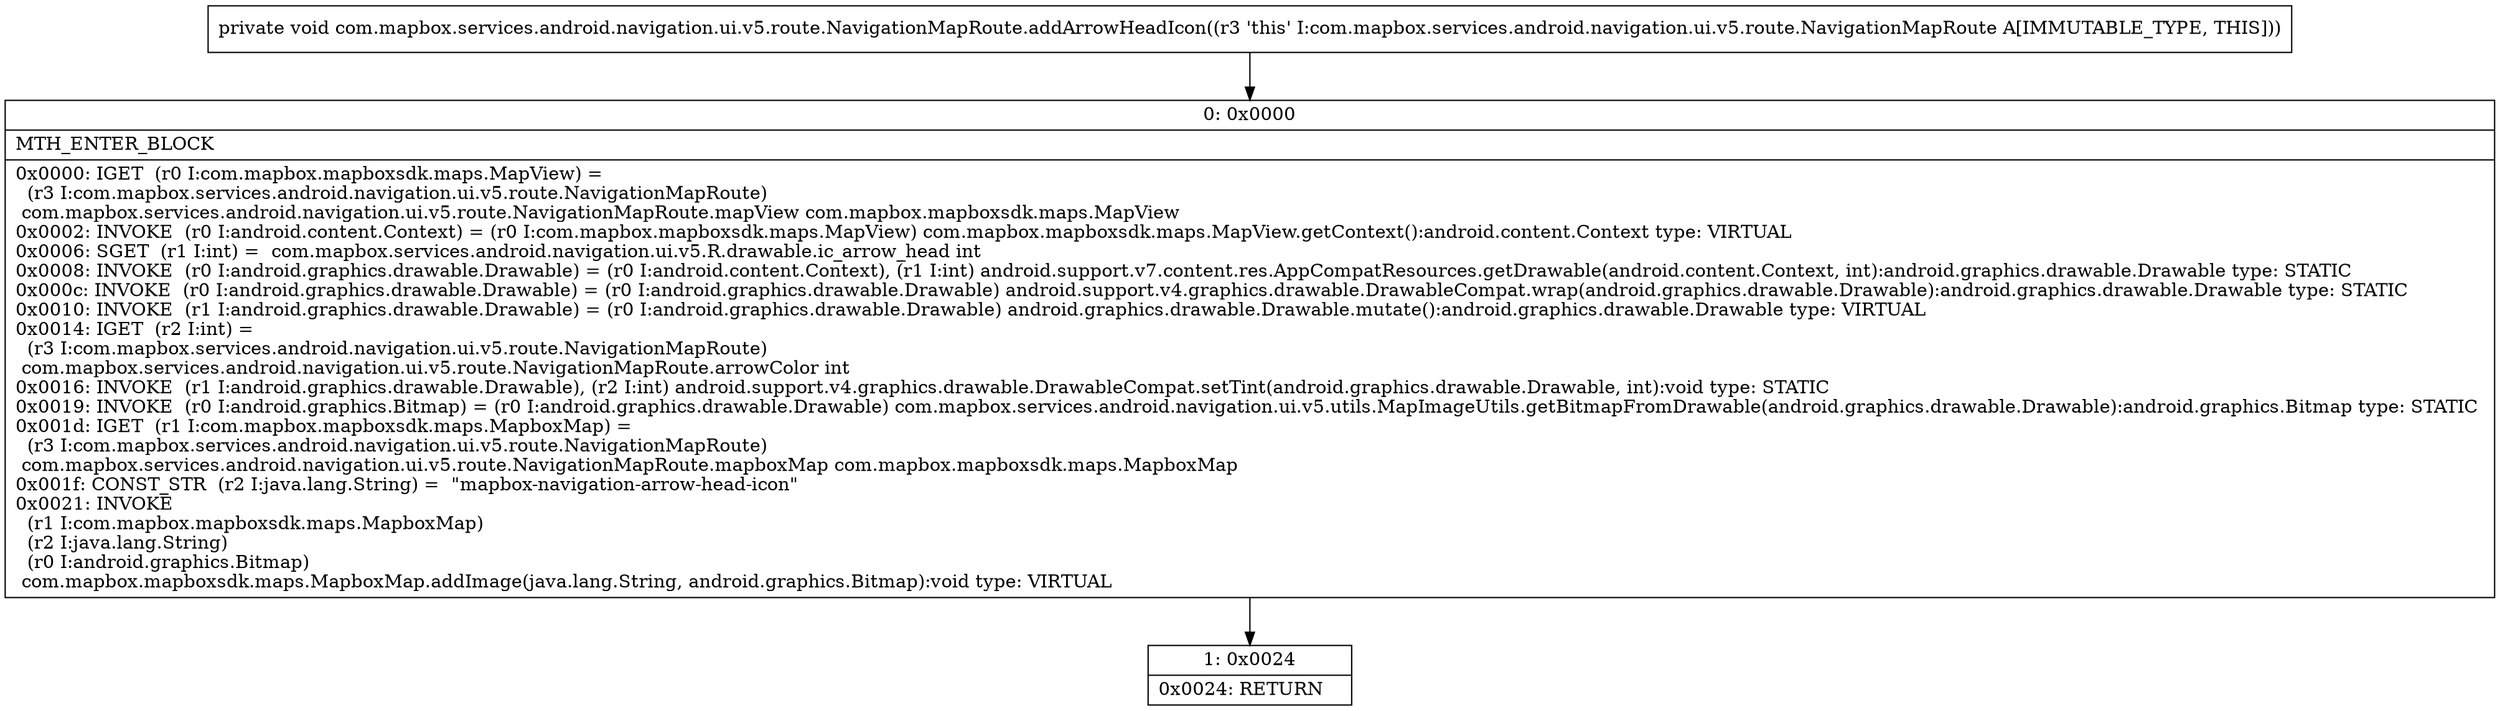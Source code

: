 digraph "CFG forcom.mapbox.services.android.navigation.ui.v5.route.NavigationMapRoute.addArrowHeadIcon()V" {
Node_0 [shape=record,label="{0\:\ 0x0000|MTH_ENTER_BLOCK\l|0x0000: IGET  (r0 I:com.mapbox.mapboxsdk.maps.MapView) = \l  (r3 I:com.mapbox.services.android.navigation.ui.v5.route.NavigationMapRoute)\l com.mapbox.services.android.navigation.ui.v5.route.NavigationMapRoute.mapView com.mapbox.mapboxsdk.maps.MapView \l0x0002: INVOKE  (r0 I:android.content.Context) = (r0 I:com.mapbox.mapboxsdk.maps.MapView) com.mapbox.mapboxsdk.maps.MapView.getContext():android.content.Context type: VIRTUAL \l0x0006: SGET  (r1 I:int) =  com.mapbox.services.android.navigation.ui.v5.R.drawable.ic_arrow_head int \l0x0008: INVOKE  (r0 I:android.graphics.drawable.Drawable) = (r0 I:android.content.Context), (r1 I:int) android.support.v7.content.res.AppCompatResources.getDrawable(android.content.Context, int):android.graphics.drawable.Drawable type: STATIC \l0x000c: INVOKE  (r0 I:android.graphics.drawable.Drawable) = (r0 I:android.graphics.drawable.Drawable) android.support.v4.graphics.drawable.DrawableCompat.wrap(android.graphics.drawable.Drawable):android.graphics.drawable.Drawable type: STATIC \l0x0010: INVOKE  (r1 I:android.graphics.drawable.Drawable) = (r0 I:android.graphics.drawable.Drawable) android.graphics.drawable.Drawable.mutate():android.graphics.drawable.Drawable type: VIRTUAL \l0x0014: IGET  (r2 I:int) = \l  (r3 I:com.mapbox.services.android.navigation.ui.v5.route.NavigationMapRoute)\l com.mapbox.services.android.navigation.ui.v5.route.NavigationMapRoute.arrowColor int \l0x0016: INVOKE  (r1 I:android.graphics.drawable.Drawable), (r2 I:int) android.support.v4.graphics.drawable.DrawableCompat.setTint(android.graphics.drawable.Drawable, int):void type: STATIC \l0x0019: INVOKE  (r0 I:android.graphics.Bitmap) = (r0 I:android.graphics.drawable.Drawable) com.mapbox.services.android.navigation.ui.v5.utils.MapImageUtils.getBitmapFromDrawable(android.graphics.drawable.Drawable):android.graphics.Bitmap type: STATIC \l0x001d: IGET  (r1 I:com.mapbox.mapboxsdk.maps.MapboxMap) = \l  (r3 I:com.mapbox.services.android.navigation.ui.v5.route.NavigationMapRoute)\l com.mapbox.services.android.navigation.ui.v5.route.NavigationMapRoute.mapboxMap com.mapbox.mapboxsdk.maps.MapboxMap \l0x001f: CONST_STR  (r2 I:java.lang.String) =  \"mapbox\-navigation\-arrow\-head\-icon\" \l0x0021: INVOKE  \l  (r1 I:com.mapbox.mapboxsdk.maps.MapboxMap)\l  (r2 I:java.lang.String)\l  (r0 I:android.graphics.Bitmap)\l com.mapbox.mapboxsdk.maps.MapboxMap.addImage(java.lang.String, android.graphics.Bitmap):void type: VIRTUAL \l}"];
Node_1 [shape=record,label="{1\:\ 0x0024|0x0024: RETURN   \l}"];
MethodNode[shape=record,label="{private void com.mapbox.services.android.navigation.ui.v5.route.NavigationMapRoute.addArrowHeadIcon((r3 'this' I:com.mapbox.services.android.navigation.ui.v5.route.NavigationMapRoute A[IMMUTABLE_TYPE, THIS])) }"];
MethodNode -> Node_0;
Node_0 -> Node_1;
}

